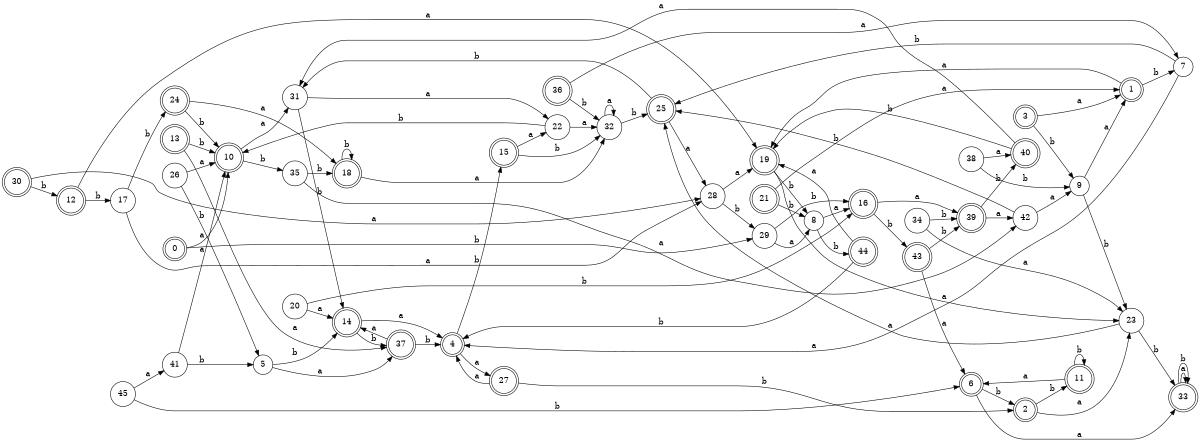 digraph n37_4 {
__start0 [label="" shape="none"];

rankdir=LR;
size="8,5";

s0 [style="rounded,filled", color="black", fillcolor="white" shape="doublecircle", label="0"];
s1 [style="rounded,filled", color="black", fillcolor="white" shape="doublecircle", label="1"];
s2 [style="rounded,filled", color="black", fillcolor="white" shape="doublecircle", label="2"];
s3 [style="rounded,filled", color="black", fillcolor="white" shape="doublecircle", label="3"];
s4 [style="rounded,filled", color="black", fillcolor="white" shape="doublecircle", label="4"];
s5 [style="filled", color="black", fillcolor="white" shape="circle", label="5"];
s6 [style="rounded,filled", color="black", fillcolor="white" shape="doublecircle", label="6"];
s7 [style="filled", color="black", fillcolor="white" shape="circle", label="7"];
s8 [style="filled", color="black", fillcolor="white" shape="circle", label="8"];
s9 [style="filled", color="black", fillcolor="white" shape="circle", label="9"];
s10 [style="rounded,filled", color="black", fillcolor="white" shape="doublecircle", label="10"];
s11 [style="rounded,filled", color="black", fillcolor="white" shape="doublecircle", label="11"];
s12 [style="rounded,filled", color="black", fillcolor="white" shape="doublecircle", label="12"];
s13 [style="rounded,filled", color="black", fillcolor="white" shape="doublecircle", label="13"];
s14 [style="rounded,filled", color="black", fillcolor="white" shape="doublecircle", label="14"];
s15 [style="rounded,filled", color="black", fillcolor="white" shape="doublecircle", label="15"];
s16 [style="rounded,filled", color="black", fillcolor="white" shape="doublecircle", label="16"];
s17 [style="filled", color="black", fillcolor="white" shape="circle", label="17"];
s18 [style="rounded,filled", color="black", fillcolor="white" shape="doublecircle", label="18"];
s19 [style="rounded,filled", color="black", fillcolor="white" shape="doublecircle", label="19"];
s20 [style="filled", color="black", fillcolor="white" shape="circle", label="20"];
s21 [style="rounded,filled", color="black", fillcolor="white" shape="doublecircle", label="21"];
s22 [style="filled", color="black", fillcolor="white" shape="circle", label="22"];
s23 [style="filled", color="black", fillcolor="white" shape="circle", label="23"];
s24 [style="rounded,filled", color="black", fillcolor="white" shape="doublecircle", label="24"];
s25 [style="rounded,filled", color="black", fillcolor="white" shape="doublecircle", label="25"];
s26 [style="filled", color="black", fillcolor="white" shape="circle", label="26"];
s27 [style="rounded,filled", color="black", fillcolor="white" shape="doublecircle", label="27"];
s28 [style="filled", color="black", fillcolor="white" shape="circle", label="28"];
s29 [style="filled", color="black", fillcolor="white" shape="circle", label="29"];
s30 [style="rounded,filled", color="black", fillcolor="white" shape="doublecircle", label="30"];
s31 [style="filled", color="black", fillcolor="white" shape="circle", label="31"];
s32 [style="filled", color="black", fillcolor="white" shape="circle", label="32"];
s33 [style="rounded,filled", color="black", fillcolor="white" shape="doublecircle", label="33"];
s34 [style="filled", color="black", fillcolor="white" shape="circle", label="34"];
s35 [style="filled", color="black", fillcolor="white" shape="circle", label="35"];
s36 [style="rounded,filled", color="black", fillcolor="white" shape="doublecircle", label="36"];
s37 [style="rounded,filled", color="black", fillcolor="white" shape="doublecircle", label="37"];
s38 [style="filled", color="black", fillcolor="white" shape="circle", label="38"];
s39 [style="rounded,filled", color="black", fillcolor="white" shape="doublecircle", label="39"];
s40 [style="rounded,filled", color="black", fillcolor="white" shape="doublecircle", label="40"];
s41 [style="filled", color="black", fillcolor="white" shape="circle", label="41"];
s42 [style="filled", color="black", fillcolor="white" shape="circle", label="42"];
s43 [style="rounded,filled", color="black", fillcolor="white" shape="doublecircle", label="43"];
s44 [style="rounded,filled", color="black", fillcolor="white" shape="doublecircle", label="44"];
s45 [style="filled", color="black", fillcolor="white" shape="circle", label="45"];
s0 -> s10 [label="a"];
s0 -> s29 [label="b"];
s1 -> s19 [label="a"];
s1 -> s7 [label="b"];
s2 -> s23 [label="a"];
s2 -> s11 [label="b"];
s3 -> s1 [label="a"];
s3 -> s9 [label="b"];
s4 -> s27 [label="a"];
s4 -> s15 [label="b"];
s5 -> s37 [label="a"];
s5 -> s14 [label="b"];
s6 -> s33 [label="a"];
s6 -> s2 [label="b"];
s7 -> s4 [label="a"];
s7 -> s25 [label="b"];
s8 -> s16 [label="a"];
s8 -> s44 [label="b"];
s9 -> s1 [label="a"];
s9 -> s23 [label="b"];
s10 -> s31 [label="a"];
s10 -> s35 [label="b"];
s11 -> s6 [label="a"];
s11 -> s11 [label="b"];
s12 -> s19 [label="a"];
s12 -> s17 [label="b"];
s13 -> s37 [label="a"];
s13 -> s10 [label="b"];
s14 -> s4 [label="a"];
s14 -> s37 [label="b"];
s15 -> s22 [label="a"];
s15 -> s32 [label="b"];
s16 -> s39 [label="a"];
s16 -> s43 [label="b"];
s17 -> s28 [label="a"];
s17 -> s24 [label="b"];
s18 -> s32 [label="a"];
s18 -> s18 [label="b"];
s19 -> s23 [label="a"];
s19 -> s8 [label="b"];
s20 -> s14 [label="a"];
s20 -> s16 [label="b"];
s21 -> s1 [label="a"];
s21 -> s8 [label="b"];
s22 -> s32 [label="a"];
s22 -> s10 [label="b"];
s23 -> s25 [label="a"];
s23 -> s33 [label="b"];
s24 -> s18 [label="a"];
s24 -> s10 [label="b"];
s25 -> s28 [label="a"];
s25 -> s31 [label="b"];
s26 -> s10 [label="a"];
s26 -> s5 [label="b"];
s27 -> s4 [label="a"];
s27 -> s2 [label="b"];
s28 -> s19 [label="a"];
s28 -> s29 [label="b"];
s29 -> s8 [label="a"];
s29 -> s16 [label="b"];
s30 -> s28 [label="a"];
s30 -> s12 [label="b"];
s31 -> s22 [label="a"];
s31 -> s14 [label="b"];
s32 -> s32 [label="a"];
s32 -> s25 [label="b"];
s33 -> s33 [label="a"];
s33 -> s33 [label="b"];
s34 -> s23 [label="a"];
s34 -> s39 [label="b"];
s35 -> s42 [label="a"];
s35 -> s18 [label="b"];
s36 -> s7 [label="a"];
s36 -> s32 [label="b"];
s37 -> s14 [label="a"];
s37 -> s4 [label="b"];
s38 -> s40 [label="a"];
s38 -> s9 [label="b"];
s39 -> s42 [label="a"];
s39 -> s40 [label="b"];
s40 -> s31 [label="a"];
s40 -> s19 [label="b"];
s41 -> s10 [label="a"];
s41 -> s5 [label="b"];
s42 -> s9 [label="a"];
s42 -> s25 [label="b"];
s43 -> s6 [label="a"];
s43 -> s39 [label="b"];
s44 -> s19 [label="a"];
s44 -> s4 [label="b"];
s45 -> s41 [label="a"];
s45 -> s6 [label="b"];

}